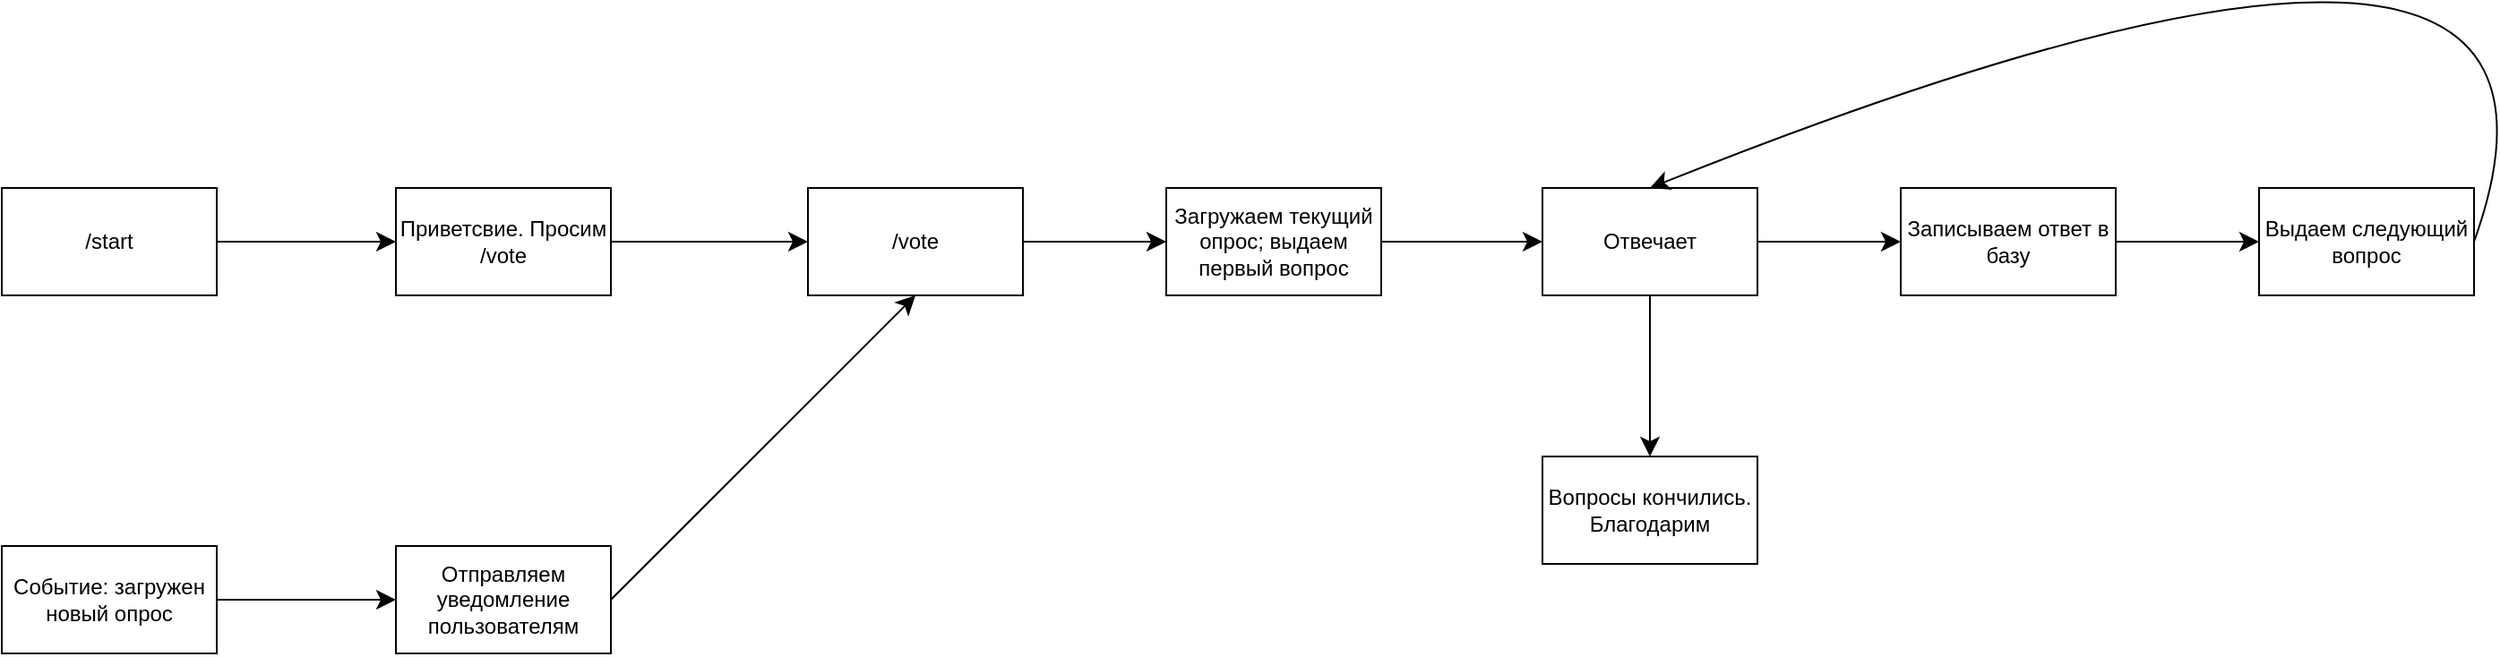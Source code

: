 <mxfile version="24.2.5" type="device">
  <diagram name="Page-1" id="qwir8DPFvTr1vE_cQOqv">
    <mxGraphModel dx="1073" dy="1362" grid="1" gridSize="10" guides="1" tooltips="1" connect="1" arrows="1" fold="1" page="0" pageScale="1" pageWidth="827" pageHeight="1169" math="0" shadow="0">
      <root>
        <mxCell id="0" />
        <mxCell id="1" parent="0" />
        <mxCell id="RaVVAfARfo4zaZwnmAZx-4" value="" style="edgeStyle=none;curved=1;rounded=0;orthogonalLoop=1;jettySize=auto;html=1;fontSize=12;startSize=8;endSize=8;" edge="1" parent="1" source="RaVVAfARfo4zaZwnmAZx-2" target="RaVVAfARfo4zaZwnmAZx-3">
          <mxGeometry relative="1" as="geometry" />
        </mxCell>
        <mxCell id="RaVVAfARfo4zaZwnmAZx-2" value="/start" style="rounded=0;whiteSpace=wrap;html=1;" vertex="1" parent="1">
          <mxGeometry x="510" y="820" width="120" height="60" as="geometry" />
        </mxCell>
        <mxCell id="RaVVAfARfo4zaZwnmAZx-6" value="" style="edgeStyle=none;curved=1;rounded=0;orthogonalLoop=1;jettySize=auto;html=1;fontSize=12;startSize=8;endSize=8;" edge="1" parent="1" source="RaVVAfARfo4zaZwnmAZx-3" target="RaVVAfARfo4zaZwnmAZx-5">
          <mxGeometry relative="1" as="geometry" />
        </mxCell>
        <mxCell id="RaVVAfARfo4zaZwnmAZx-3" value="Приветсвие. Просим /vote" style="rounded=0;whiteSpace=wrap;html=1;" vertex="1" parent="1">
          <mxGeometry x="730" y="820" width="120" height="60" as="geometry" />
        </mxCell>
        <mxCell id="RaVVAfARfo4zaZwnmAZx-8" value="" style="edgeStyle=none;curved=1;rounded=0;orthogonalLoop=1;jettySize=auto;html=1;fontSize=12;startSize=8;endSize=8;" edge="1" parent="1" source="RaVVAfARfo4zaZwnmAZx-5" target="RaVVAfARfo4zaZwnmAZx-7">
          <mxGeometry relative="1" as="geometry" />
        </mxCell>
        <mxCell id="RaVVAfARfo4zaZwnmAZx-5" value="/vote" style="whiteSpace=wrap;html=1;rounded=0;" vertex="1" parent="1">
          <mxGeometry x="960" y="820" width="120" height="60" as="geometry" />
        </mxCell>
        <mxCell id="RaVVAfARfo4zaZwnmAZx-10" value="" style="edgeStyle=none;curved=1;rounded=0;orthogonalLoop=1;jettySize=auto;html=1;fontSize=12;startSize=8;endSize=8;" edge="1" parent="1" source="RaVVAfARfo4zaZwnmAZx-7" target="RaVVAfARfo4zaZwnmAZx-9">
          <mxGeometry relative="1" as="geometry" />
        </mxCell>
        <mxCell id="RaVVAfARfo4zaZwnmAZx-7" value="Загружаем текущий опрос; выдаем первый вопрос" style="whiteSpace=wrap;html=1;rounded=0;" vertex="1" parent="1">
          <mxGeometry x="1160" y="820" width="120" height="60" as="geometry" />
        </mxCell>
        <mxCell id="RaVVAfARfo4zaZwnmAZx-12" value="" style="edgeStyle=none;curved=1;rounded=0;orthogonalLoop=1;jettySize=auto;html=1;fontSize=12;startSize=8;endSize=8;" edge="1" parent="1" source="RaVVAfARfo4zaZwnmAZx-9" target="RaVVAfARfo4zaZwnmAZx-21">
          <mxGeometry relative="1" as="geometry">
            <mxPoint x="1580" y="850" as="targetPoint" />
          </mxGeometry>
        </mxCell>
        <mxCell id="RaVVAfARfo4zaZwnmAZx-15" value="" style="edgeStyle=none;curved=1;rounded=0;orthogonalLoop=1;jettySize=auto;html=1;fontSize=12;startSize=8;endSize=8;" edge="1" parent="1" source="RaVVAfARfo4zaZwnmAZx-9" target="RaVVAfARfo4zaZwnmAZx-14">
          <mxGeometry relative="1" as="geometry" />
        </mxCell>
        <mxCell id="RaVVAfARfo4zaZwnmAZx-9" value="Отвечает" style="whiteSpace=wrap;html=1;rounded=0;" vertex="1" parent="1">
          <mxGeometry x="1370" y="820" width="120" height="60" as="geometry" />
        </mxCell>
        <mxCell id="RaVVAfARfo4zaZwnmAZx-13" style="edgeStyle=none;curved=1;rounded=0;orthogonalLoop=1;jettySize=auto;html=1;exitX=1;exitY=0.5;exitDx=0;exitDy=0;fontSize=12;startSize=8;endSize=8;entryX=0.5;entryY=0;entryDx=0;entryDy=0;" edge="1" parent="1" source="RaVVAfARfo4zaZwnmAZx-11" target="RaVVAfARfo4zaZwnmAZx-9">
          <mxGeometry relative="1" as="geometry">
            <mxPoint x="1709.996" y="820" as="targetPoint" />
            <Array as="points">
              <mxPoint x="1980" y="600" />
            </Array>
          </mxGeometry>
        </mxCell>
        <mxCell id="RaVVAfARfo4zaZwnmAZx-11" value="Выдаем следующий вопрос" style="whiteSpace=wrap;html=1;rounded=0;" vertex="1" parent="1">
          <mxGeometry x="1770.0" y="820" width="120" height="60" as="geometry" />
        </mxCell>
        <mxCell id="RaVVAfARfo4zaZwnmAZx-14" value="Вопросы кончились.&lt;div&gt;Благодарим&lt;/div&gt;" style="whiteSpace=wrap;html=1;rounded=0;" vertex="1" parent="1">
          <mxGeometry x="1370" y="970" width="120" height="60" as="geometry" />
        </mxCell>
        <mxCell id="RaVVAfARfo4zaZwnmAZx-19" value="" style="edgeStyle=none;curved=1;rounded=0;orthogonalLoop=1;jettySize=auto;html=1;fontSize=12;startSize=8;endSize=8;" edge="1" parent="1" source="RaVVAfARfo4zaZwnmAZx-17" target="RaVVAfARfo4zaZwnmAZx-18">
          <mxGeometry relative="1" as="geometry" />
        </mxCell>
        <mxCell id="RaVVAfARfo4zaZwnmAZx-17" value="Событие: загружен новый опрос" style="rounded=0;whiteSpace=wrap;html=1;" vertex="1" parent="1">
          <mxGeometry x="510" y="1020" width="120" height="60" as="geometry" />
        </mxCell>
        <mxCell id="RaVVAfARfo4zaZwnmAZx-20" style="edgeStyle=none;curved=1;rounded=0;orthogonalLoop=1;jettySize=auto;html=1;exitX=1;exitY=0.5;exitDx=0;exitDy=0;entryX=0.5;entryY=1;entryDx=0;entryDy=0;fontSize=12;startSize=8;endSize=8;" edge="1" parent="1" source="RaVVAfARfo4zaZwnmAZx-18" target="RaVVAfARfo4zaZwnmAZx-5">
          <mxGeometry relative="1" as="geometry" />
        </mxCell>
        <mxCell id="RaVVAfARfo4zaZwnmAZx-18" value="Отправляем уведомление пользователям" style="whiteSpace=wrap;html=1;rounded=0;" vertex="1" parent="1">
          <mxGeometry x="730" y="1020" width="120" height="60" as="geometry" />
        </mxCell>
        <mxCell id="RaVVAfARfo4zaZwnmAZx-22" style="edgeStyle=none;curved=1;rounded=0;orthogonalLoop=1;jettySize=auto;html=1;exitX=1;exitY=0.5;exitDx=0;exitDy=0;entryX=0;entryY=0.5;entryDx=0;entryDy=0;fontSize=12;startSize=8;endSize=8;" edge="1" parent="1" source="RaVVAfARfo4zaZwnmAZx-21" target="RaVVAfARfo4zaZwnmAZx-11">
          <mxGeometry relative="1" as="geometry" />
        </mxCell>
        <mxCell id="RaVVAfARfo4zaZwnmAZx-21" value="Записываем ответ в базу" style="rounded=0;whiteSpace=wrap;html=1;" vertex="1" parent="1">
          <mxGeometry x="1570.0" y="820" width="120" height="60" as="geometry" />
        </mxCell>
      </root>
    </mxGraphModel>
  </diagram>
</mxfile>
